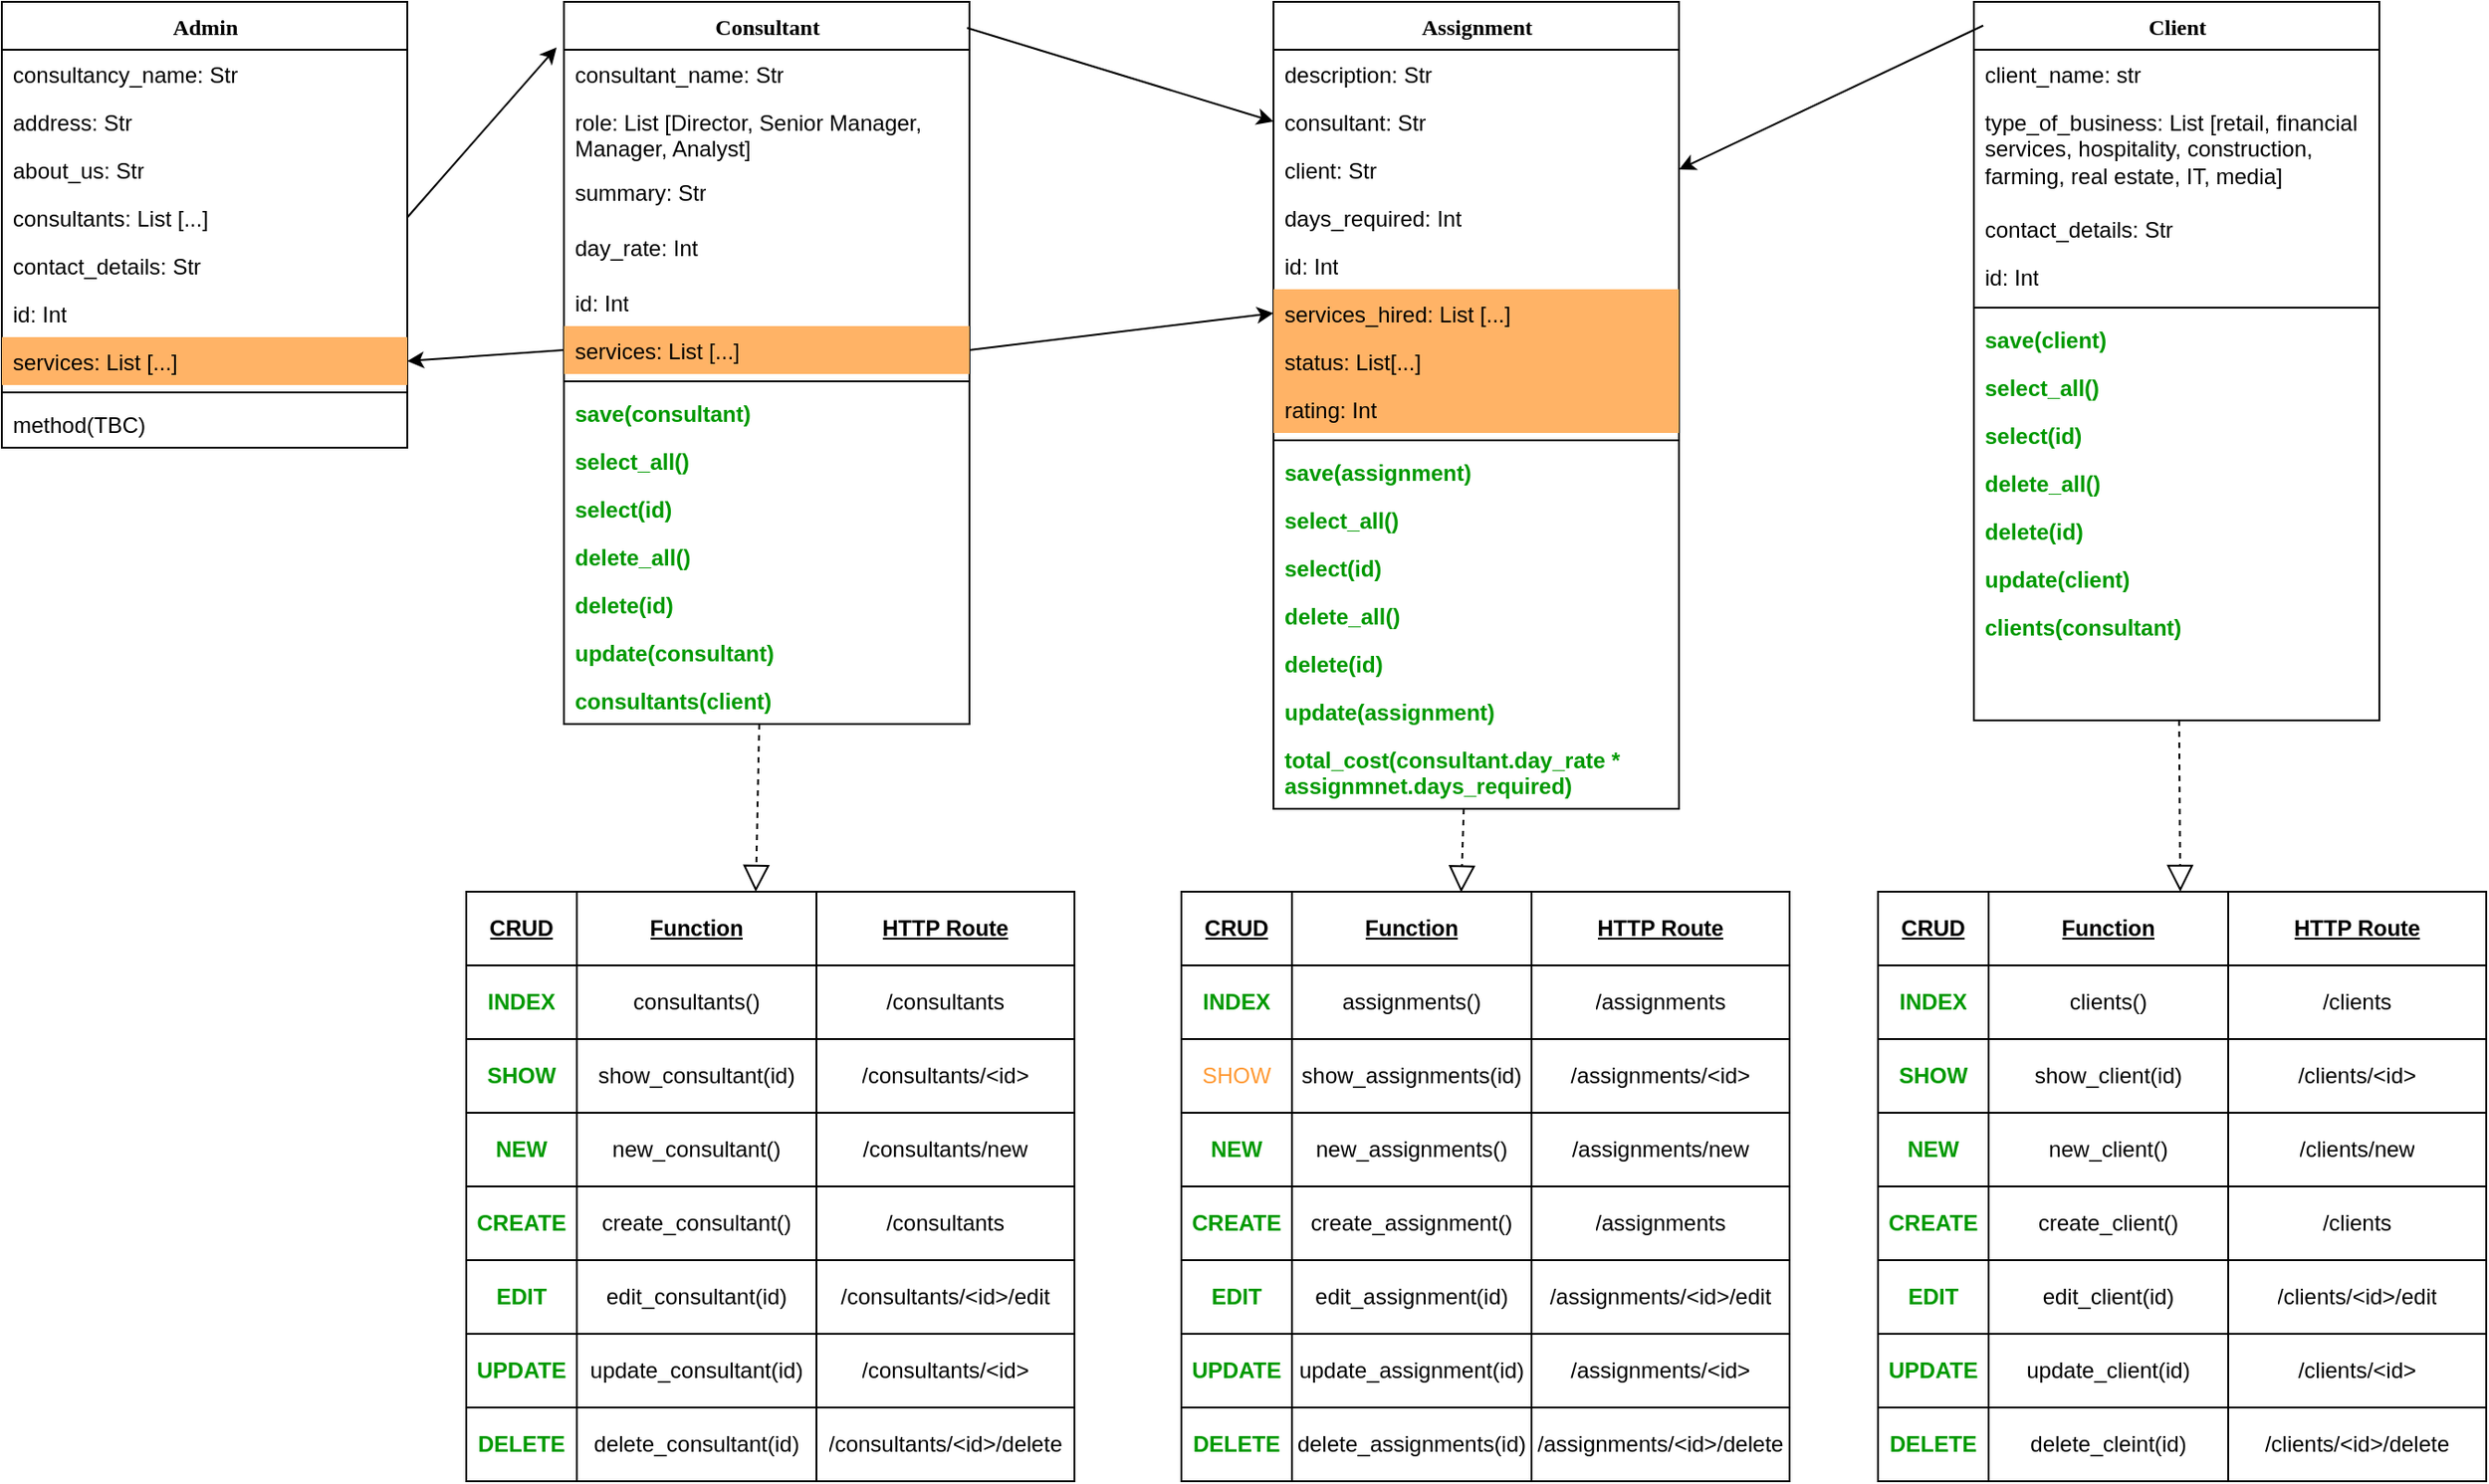 <mxfile version="14.5.1" type="device"><diagram name="Classes" id="9f46799a-70d6-7492-0946-bef42562c5a5"><mxGraphModel dx="761" dy="662" grid="1" gridSize="10" guides="1" tooltips="1" connect="1" arrows="1" fold="1" page="1" pageScale="1" pageWidth="1654" pageHeight="1169" background="#ffffff" math="0" shadow="0"><root><mxCell id="0"/><mxCell id="1" parent="0"/><mxCell id="78961159f06e98e8-17" value="Client" style="swimlane;html=1;fontStyle=1;align=center;verticalAlign=top;childLayout=stackLayout;horizontal=1;startSize=26;horizontalStack=0;resizeParent=1;resizeLast=0;collapsible=1;marginBottom=0;swimlaneFillColor=#ffffff;rounded=0;shadow=0;comic=0;labelBackgroundColor=none;strokeWidth=1;fillColor=none;fontFamily=Verdana;fontSize=12" parent="1" vertex="1"><mxGeometry x="1130" y="35" width="220" height="390" as="geometry"/></mxCell><mxCell id="78961159f06e98e8-21" value="client_name: str" style="text;html=1;strokeColor=none;fillColor=none;align=left;verticalAlign=top;spacingLeft=4;spacingRight=4;whiteSpace=wrap;overflow=hidden;rotatable=0;points=[[0,0.5],[1,0.5]];portConstraint=eastwest;" parent="78961159f06e98e8-17" vertex="1"><mxGeometry y="26" width="220" height="26" as="geometry"/></mxCell><mxCell id="78961159f06e98e8-23" value="type_of_business: List [retail, financial services, hospitality, construction, farming, real estate, IT, media]" style="text;html=1;strokeColor=none;fillColor=none;align=left;verticalAlign=top;spacingLeft=4;spacingRight=4;whiteSpace=wrap;overflow=hidden;rotatable=0;points=[[0,0.5],[1,0.5]];portConstraint=eastwest;" parent="78961159f06e98e8-17" vertex="1"><mxGeometry y="52" width="220" height="58" as="geometry"/></mxCell><mxCell id="78961159f06e98e8-25" value="contact_details: Str" style="text;html=1;strokeColor=none;fillColor=none;align=left;verticalAlign=top;spacingLeft=4;spacingRight=4;whiteSpace=wrap;overflow=hidden;rotatable=0;points=[[0,0.5],[1,0.5]];portConstraint=eastwest;" parent="78961159f06e98e8-17" vertex="1"><mxGeometry y="110" width="220" height="26" as="geometry"/></mxCell><mxCell id="78961159f06e98e8-24" value="id: Int" style="text;html=1;strokeColor=none;fillColor=none;align=left;verticalAlign=top;spacingLeft=4;spacingRight=4;whiteSpace=wrap;overflow=hidden;rotatable=0;points=[[0,0.5],[1,0.5]];portConstraint=eastwest;" parent="78961159f06e98e8-17" vertex="1"><mxGeometry y="136" width="220" height="26" as="geometry"/></mxCell><mxCell id="78961159f06e98e8-19" value="" style="line;html=1;strokeWidth=1;fillColor=none;align=left;verticalAlign=middle;spacingTop=-1;spacingLeft=3;spacingRight=3;rotatable=0;labelPosition=right;points=[];portConstraint=eastwest;" parent="78961159f06e98e8-17" vertex="1"><mxGeometry y="162" width="220" height="8" as="geometry"/></mxCell><mxCell id="yh0afuudPHftPEse43dt-81" value="save(client)" style="text;html=1;strokeColor=none;fillColor=none;align=left;verticalAlign=top;spacingLeft=4;spacingRight=4;whiteSpace=wrap;overflow=hidden;rotatable=0;points=[[0,0.5],[1,0.5]];portConstraint=eastwest;fontColor=#009900;fontStyle=1" parent="78961159f06e98e8-17" vertex="1"><mxGeometry y="170" width="220" height="26" as="geometry"/></mxCell><mxCell id="yh0afuudPHftPEse43dt-82" value="select_all()" style="text;html=1;strokeColor=none;fillColor=none;align=left;verticalAlign=top;spacingLeft=4;spacingRight=4;whiteSpace=wrap;overflow=hidden;rotatable=0;points=[[0,0.5],[1,0.5]];portConstraint=eastwest;fontColor=#009900;fontStyle=1" parent="78961159f06e98e8-17" vertex="1"><mxGeometry y="196" width="220" height="26" as="geometry"/></mxCell><mxCell id="yh0afuudPHftPEse43dt-83" value="select(id)" style="text;html=1;strokeColor=none;fillColor=none;align=left;verticalAlign=top;spacingLeft=4;spacingRight=4;whiteSpace=wrap;overflow=hidden;rotatable=0;points=[[0,0.5],[1,0.5]];portConstraint=eastwest;fontStyle=1;fontColor=#009900;" parent="78961159f06e98e8-17" vertex="1"><mxGeometry y="222" width="220" height="26" as="geometry"/></mxCell><mxCell id="yh0afuudPHftPEse43dt-84" value="delete_all()" style="text;html=1;strokeColor=none;fillColor=none;align=left;verticalAlign=top;spacingLeft=4;spacingRight=4;whiteSpace=wrap;overflow=hidden;rotatable=0;points=[[0,0.5],[1,0.5]];portConstraint=eastwest;fontStyle=1;fontColor=#009900;" parent="78961159f06e98e8-17" vertex="1"><mxGeometry y="248" width="220" height="26" as="geometry"/></mxCell><mxCell id="yh0afuudPHftPEse43dt-86" value="delete(id)" style="text;html=1;strokeColor=none;fillColor=none;align=left;verticalAlign=top;spacingLeft=4;spacingRight=4;whiteSpace=wrap;overflow=hidden;rotatable=0;points=[[0,0.5],[1,0.5]];portConstraint=eastwest;fontStyle=1;fontColor=#009900;" parent="78961159f06e98e8-17" vertex="1"><mxGeometry y="274" width="220" height="26" as="geometry"/></mxCell><mxCell id="yh0afuudPHftPEse43dt-85" value="update(client)" style="text;html=1;strokeColor=none;fillColor=none;align=left;verticalAlign=top;spacingLeft=4;spacingRight=4;whiteSpace=wrap;overflow=hidden;rotatable=0;points=[[0,0.5],[1,0.5]];portConstraint=eastwest;fontStyle=1;fontColor=#009900;" parent="78961159f06e98e8-17" vertex="1"><mxGeometry y="300" width="220" height="26" as="geometry"/></mxCell><mxCell id="VEUv88LFV4NKKQvzeQGs-2" value="clients(consultant)" style="text;html=1;strokeColor=none;fillColor=none;align=left;verticalAlign=top;spacingLeft=4;spacingRight=4;whiteSpace=wrap;overflow=hidden;rotatable=0;points=[[0,0.5],[1,0.5]];portConstraint=eastwest;fontStyle=1;fontColor=#009900;" parent="78961159f06e98e8-17" vertex="1"><mxGeometry y="326" width="220" height="26" as="geometry"/></mxCell><mxCell id="78961159f06e98e8-30" value="Admin" style="swimlane;html=1;fontStyle=1;align=center;verticalAlign=top;childLayout=stackLayout;horizontal=1;startSize=26;horizontalStack=0;resizeParent=1;resizeLast=0;collapsible=1;marginBottom=0;swimlaneFillColor=#ffffff;rounded=0;shadow=0;comic=0;labelBackgroundColor=none;strokeWidth=1;fillColor=none;fontFamily=Verdana;fontSize=12" parent="1" vertex="1"><mxGeometry x="60" y="35" width="220" height="242" as="geometry"/></mxCell><mxCell id="78961159f06e98e8-31" value="consultancy_name: Str" style="text;html=1;strokeColor=none;fillColor=none;align=left;verticalAlign=top;spacingLeft=4;spacingRight=4;whiteSpace=wrap;overflow=hidden;rotatable=0;points=[[0,0.5],[1,0.5]];portConstraint=eastwest;" parent="78961159f06e98e8-30" vertex="1"><mxGeometry y="26" width="220" height="26" as="geometry"/></mxCell><mxCell id="78961159f06e98e8-32" value="address: Str" style="text;html=1;strokeColor=none;fillColor=none;align=left;verticalAlign=top;spacingLeft=4;spacingRight=4;whiteSpace=wrap;overflow=hidden;rotatable=0;points=[[0,0.5],[1,0.5]];portConstraint=eastwest;" parent="78961159f06e98e8-30" vertex="1"><mxGeometry y="52" width="220" height="26" as="geometry"/></mxCell><mxCell id="78961159f06e98e8-33" value="about_us: Str" style="text;html=1;strokeColor=none;fillColor=none;align=left;verticalAlign=top;spacingLeft=4;spacingRight=4;whiteSpace=wrap;overflow=hidden;rotatable=0;points=[[0,0.5],[1,0.5]];portConstraint=eastwest;" parent="78961159f06e98e8-30" vertex="1"><mxGeometry y="78" width="220" height="26" as="geometry"/></mxCell><mxCell id="yh0afuudPHftPEse43dt-8" value="consultants: List [...]" style="text;html=1;strokeColor=none;fillColor=none;align=left;verticalAlign=top;spacingLeft=4;spacingRight=4;whiteSpace=wrap;overflow=hidden;rotatable=0;points=[[0,0.5],[1,0.5]];portConstraint=eastwest;" parent="78961159f06e98e8-30" vertex="1"><mxGeometry y="104" width="220" height="26" as="geometry"/></mxCell><mxCell id="78961159f06e98e8-34" value="contact_details: Str" style="text;html=1;strokeColor=none;fillColor=none;align=left;verticalAlign=top;spacingLeft=4;spacingRight=4;whiteSpace=wrap;overflow=hidden;rotatable=0;points=[[0,0.5],[1,0.5]];portConstraint=eastwest;" parent="78961159f06e98e8-30" vertex="1"><mxGeometry y="130" width="220" height="26" as="geometry"/></mxCell><mxCell id="78961159f06e98e8-37" value="id: Int" style="text;html=1;strokeColor=none;fillColor=none;align=left;verticalAlign=top;spacingLeft=4;spacingRight=4;whiteSpace=wrap;overflow=hidden;rotatable=0;points=[[0,0.5],[1,0.5]];portConstraint=eastwest;" parent="78961159f06e98e8-30" vertex="1"><mxGeometry y="156" width="220" height="26" as="geometry"/></mxCell><mxCell id="yh0afuudPHftPEse43dt-3" value="services: List [...]" style="text;html=1;strokeColor=none;fillColor=#FFB366;align=left;verticalAlign=top;spacingLeft=4;spacingRight=4;whiteSpace=wrap;overflow=hidden;rotatable=0;points=[[0,0.5],[1,0.5]];portConstraint=eastwest;" parent="78961159f06e98e8-30" vertex="1"><mxGeometry y="182" width="220" height="26" as="geometry"/></mxCell><mxCell id="78961159f06e98e8-38" value="" style="line;html=1;strokeWidth=1;fillColor=none;align=left;verticalAlign=middle;spacingTop=-1;spacingLeft=3;spacingRight=3;rotatable=0;labelPosition=right;points=[];portConstraint=eastwest;" parent="78961159f06e98e8-30" vertex="1"><mxGeometry y="208" width="220" height="8" as="geometry"/></mxCell><mxCell id="78961159f06e98e8-39" value="method(TBC)" style="text;html=1;strokeColor=none;fillColor=none;align=left;verticalAlign=top;spacingLeft=4;spacingRight=4;whiteSpace=wrap;overflow=hidden;rotatable=0;points=[[0,0.5],[1,0.5]];portConstraint=eastwest;" parent="78961159f06e98e8-30" vertex="1"><mxGeometry y="216" width="220" height="26" as="geometry"/></mxCell><mxCell id="78961159f06e98e8-43" value="Consultant" style="swimlane;html=1;fontStyle=1;align=center;verticalAlign=top;childLayout=stackLayout;horizontal=1;startSize=26;horizontalStack=0;resizeParent=1;resizeLast=0;collapsible=1;marginBottom=0;swimlaneFillColor=#ffffff;rounded=0;shadow=0;comic=0;labelBackgroundColor=none;strokeWidth=1;fillColor=none;fontFamily=Verdana;fontSize=12" parent="1" vertex="1"><mxGeometry x="365" y="35" width="220" height="392" as="geometry"/></mxCell><mxCell id="78961159f06e98e8-44" value="consultant_name: Str" style="text;html=1;strokeColor=none;fillColor=none;align=left;verticalAlign=top;spacingLeft=4;spacingRight=4;whiteSpace=wrap;overflow=hidden;rotatable=0;points=[[0,0.5],[1,0.5]];portConstraint=eastwest;" parent="78961159f06e98e8-43" vertex="1"><mxGeometry y="26" width="220" height="26" as="geometry"/></mxCell><mxCell id="78961159f06e98e8-45" value="role: List [Director, Senior Manager, Manager, Analyst]" style="text;html=1;strokeColor=none;fillColor=none;align=left;verticalAlign=top;spacingLeft=4;spacingRight=4;whiteSpace=wrap;overflow=hidden;rotatable=0;points=[[0,0.5],[1,0.5]];portConstraint=eastwest;" parent="78961159f06e98e8-43" vertex="1"><mxGeometry y="52" width="220" height="38" as="geometry"/></mxCell><mxCell id="yh0afuudPHftPEse43dt-1" value="summary: Str" style="text;html=1;strokeColor=none;fillColor=none;align=left;verticalAlign=top;spacingLeft=4;spacingRight=4;whiteSpace=wrap;overflow=hidden;rotatable=0;points=[[0,0.5],[1,0.5]];portConstraint=eastwest;" parent="78961159f06e98e8-43" vertex="1"><mxGeometry y="90" width="220" height="30" as="geometry"/></mxCell><mxCell id="eAzekkHpWA9vI4CXj927-1" value="day_rate: Int" style="text;html=1;strokeColor=none;fillColor=none;align=left;verticalAlign=top;spacingLeft=4;spacingRight=4;whiteSpace=wrap;overflow=hidden;rotatable=0;points=[[0,0.5],[1,0.5]];portConstraint=eastwest;" parent="78961159f06e98e8-43" vertex="1"><mxGeometry y="120" width="220" height="30" as="geometry"/></mxCell><mxCell id="78961159f06e98e8-50" value="id: Int" style="text;html=1;strokeColor=none;fillColor=none;align=left;verticalAlign=top;spacingLeft=4;spacingRight=4;whiteSpace=wrap;overflow=hidden;rotatable=0;points=[[0,0.5],[1,0.5]];portConstraint=eastwest;" parent="78961159f06e98e8-43" vertex="1"><mxGeometry y="150" width="220" height="26" as="geometry"/></mxCell><mxCell id="78961159f06e98e8-49" value="services: List [...]" style="text;html=1;strokeColor=none;fillColor=#FFB366;align=left;verticalAlign=top;spacingLeft=4;spacingRight=4;whiteSpace=wrap;overflow=hidden;rotatable=0;points=[[0,0.5],[1,0.5]];portConstraint=eastwest;" parent="78961159f06e98e8-43" vertex="1"><mxGeometry y="176" width="220" height="26" as="geometry"/></mxCell><mxCell id="78961159f06e98e8-51" value="" style="line;html=1;strokeWidth=1;fillColor=none;align=left;verticalAlign=middle;spacingTop=-1;spacingLeft=3;spacingRight=3;rotatable=0;labelPosition=right;points=[];portConstraint=eastwest;" parent="78961159f06e98e8-43" vertex="1"><mxGeometry y="202" width="220" height="8" as="geometry"/></mxCell><mxCell id="78961159f06e98e8-52" value="save(consultant)" style="text;html=1;strokeColor=none;fillColor=none;align=left;verticalAlign=top;spacingLeft=4;spacingRight=4;whiteSpace=wrap;overflow=hidden;rotatable=0;points=[[0,0.5],[1,0.5]];portConstraint=eastwest;fontColor=#009900;fontStyle=1" parent="78961159f06e98e8-43" vertex="1"><mxGeometry y="210" width="220" height="26" as="geometry"/></mxCell><mxCell id="yh0afuudPHftPEse43dt-76" value="select_all()" style="text;html=1;strokeColor=none;fillColor=none;align=left;verticalAlign=top;spacingLeft=4;spacingRight=4;whiteSpace=wrap;overflow=hidden;rotatable=0;points=[[0,0.5],[1,0.5]];portConstraint=eastwest;fontColor=#009900;fontStyle=1" parent="78961159f06e98e8-43" vertex="1"><mxGeometry y="236" width="220" height="26" as="geometry"/></mxCell><mxCell id="yh0afuudPHftPEse43dt-77" value="select(id)" style="text;html=1;strokeColor=none;fillColor=none;align=left;verticalAlign=top;spacingLeft=4;spacingRight=4;whiteSpace=wrap;overflow=hidden;rotatable=0;points=[[0,0.5],[1,0.5]];portConstraint=eastwest;fontStyle=1;fontColor=#009900;" parent="78961159f06e98e8-43" vertex="1"><mxGeometry y="262" width="220" height="26" as="geometry"/></mxCell><mxCell id="yh0afuudPHftPEse43dt-79" value="delete_all()" style="text;html=1;strokeColor=none;fillColor=none;align=left;verticalAlign=top;spacingLeft=4;spacingRight=4;whiteSpace=wrap;overflow=hidden;rotatable=0;points=[[0,0.5],[1,0.5]];portConstraint=eastwest;fontStyle=1;fontColor=#009900;" parent="78961159f06e98e8-43" vertex="1"><mxGeometry y="288" width="220" height="26" as="geometry"/></mxCell><mxCell id="yh0afuudPHftPEse43dt-78" value="delete(id)" style="text;html=1;strokeColor=none;fillColor=none;align=left;verticalAlign=top;spacingLeft=4;spacingRight=4;whiteSpace=wrap;overflow=hidden;rotatable=0;points=[[0,0.5],[1,0.5]];portConstraint=eastwest;fontStyle=1;fontColor=#009900;" parent="78961159f06e98e8-43" vertex="1"><mxGeometry y="314" width="220" height="26" as="geometry"/></mxCell><mxCell id="yh0afuudPHftPEse43dt-80" value="update(consultant)" style="text;html=1;strokeColor=none;fillColor=none;align=left;verticalAlign=top;spacingLeft=4;spacingRight=4;whiteSpace=wrap;overflow=hidden;rotatable=0;points=[[0,0.5],[1,0.5]];portConstraint=eastwest;fontStyle=1;fontColor=#009900;" parent="78961159f06e98e8-43" vertex="1"><mxGeometry y="340" width="220" height="26" as="geometry"/></mxCell><mxCell id="VEUv88LFV4NKKQvzeQGs-1" value="consultants(client)" style="text;html=1;strokeColor=none;fillColor=none;align=left;verticalAlign=top;spacingLeft=4;spacingRight=4;whiteSpace=wrap;overflow=hidden;rotatable=0;points=[[0,0.5],[1,0.5]];portConstraint=eastwest;fontStyle=1;fontColor=#009900;" parent="78961159f06e98e8-43" vertex="1"><mxGeometry y="366" width="220" height="26" as="geometry"/></mxCell><mxCell id="yh0afuudPHftPEse43dt-4" value="" style="endArrow=classic;html=1;exitX=0;exitY=0.5;exitDx=0;exitDy=0;entryX=1;entryY=0.5;entryDx=0;entryDy=0;" parent="1" source="78961159f06e98e8-49" target="yh0afuudPHftPEse43dt-3" edge="1"><mxGeometry width="50" height="50" relative="1" as="geometry"><mxPoint x="360" y="219" as="sourcePoint"/><mxPoint x="300" y="280" as="targetPoint"/></mxGeometry></mxCell><mxCell id="yh0afuudPHftPEse43dt-7" value="" style="endArrow=classic;html=1;exitX=1;exitY=0.5;exitDx=0;exitDy=0;entryX=0;entryY=0.5;entryDx=0;entryDy=0;" parent="1" source="78961159f06e98e8-49" target="yh0afuudPHftPEse43dt-5" edge="1"><mxGeometry width="50" height="50" relative="1" as="geometry"><mxPoint x="430" y="200" as="sourcePoint"/><mxPoint x="340" y="216" as="targetPoint"/></mxGeometry></mxCell><mxCell id="yh0afuudPHftPEse43dt-9" value="" style="endArrow=classic;html=1;exitX=1;exitY=0.5;exitDx=0;exitDy=0;entryX=-0.018;entryY=0.063;entryDx=0;entryDy=0;entryPerimeter=0;" parent="1" source="yh0afuudPHftPEse43dt-8" target="78961159f06e98e8-43" edge="1"><mxGeometry width="50" height="50" relative="1" as="geometry"><mxPoint x="290" y="213" as="sourcePoint"/><mxPoint x="370" y="203" as="targetPoint"/></mxGeometry></mxCell><mxCell id="yh0afuudPHftPEse43dt-10" value="" style="shape=table;html=1;whiteSpace=wrap;startSize=0;container=1;collapsible=0;childLayout=tableLayout;fontColor=#009900;" parent="1" vertex="1"><mxGeometry x="312" y="518" width="330" height="320" as="geometry"/></mxCell><mxCell id="yh0afuudPHftPEse43dt-11" value="" style="shape=partialRectangle;html=1;whiteSpace=wrap;collapsible=0;dropTarget=0;pointerEvents=0;fillColor=none;top=0;left=0;bottom=0;right=0;points=[[0,0.5],[1,0.5]];portConstraint=eastwest;" parent="yh0afuudPHftPEse43dt-10" vertex="1"><mxGeometry width="330" height="40" as="geometry"/></mxCell><mxCell id="yh0afuudPHftPEse43dt-12" value="CRUD" style="shape=partialRectangle;html=1;whiteSpace=wrap;connectable=0;overflow=hidden;fillColor=none;top=0;left=0;bottom=0;right=0;fontStyle=5" parent="yh0afuudPHftPEse43dt-11" vertex="1"><mxGeometry width="60" height="40" as="geometry"/></mxCell><mxCell id="yh0afuudPHftPEse43dt-13" value="Function" style="shape=partialRectangle;html=1;whiteSpace=wrap;connectable=0;overflow=hidden;fillColor=none;top=0;left=0;bottom=0;right=0;fontStyle=5" parent="yh0afuudPHftPEse43dt-11" vertex="1"><mxGeometry x="60" width="130" height="40" as="geometry"/></mxCell><mxCell id="yh0afuudPHftPEse43dt-14" value="HTTP Route" style="shape=partialRectangle;html=1;whiteSpace=wrap;connectable=0;overflow=hidden;fillColor=none;top=0;left=0;bottom=0;right=0;fontStyle=5" parent="yh0afuudPHftPEse43dt-11" vertex="1"><mxGeometry x="190" width="140" height="40" as="geometry"/></mxCell><mxCell id="yh0afuudPHftPEse43dt-15" value="" style="shape=partialRectangle;html=1;whiteSpace=wrap;collapsible=0;dropTarget=0;pointerEvents=0;fillColor=none;top=0;left=0;bottom=0;right=0;points=[[0,0.5],[1,0.5]];portConstraint=eastwest;" parent="yh0afuudPHftPEse43dt-10" vertex="1"><mxGeometry y="40" width="330" height="40" as="geometry"/></mxCell><mxCell id="yh0afuudPHftPEse43dt-16" value="INDEX" style="shape=partialRectangle;html=1;whiteSpace=wrap;connectable=0;overflow=hidden;fillColor=none;top=0;left=0;bottom=0;right=0;strokeColor=#009900;fontColor=#009900;fontStyle=1" parent="yh0afuudPHftPEse43dt-15" vertex="1"><mxGeometry width="60" height="40" as="geometry"/></mxCell><mxCell id="yh0afuudPHftPEse43dt-17" value="consultants()" style="shape=partialRectangle;html=1;whiteSpace=wrap;connectable=0;overflow=hidden;fillColor=none;top=0;left=0;bottom=0;right=0;" parent="yh0afuudPHftPEse43dt-15" vertex="1"><mxGeometry x="60" width="130" height="40" as="geometry"/></mxCell><mxCell id="yh0afuudPHftPEse43dt-18" value="/consultants" style="shape=partialRectangle;html=1;whiteSpace=wrap;connectable=0;overflow=hidden;fillColor=none;top=0;left=0;bottom=0;right=0;" parent="yh0afuudPHftPEse43dt-15" vertex="1"><mxGeometry x="190" width="140" height="40" as="geometry"/></mxCell><mxCell id="yh0afuudPHftPEse43dt-19" value="" style="shape=partialRectangle;html=1;whiteSpace=wrap;collapsible=0;dropTarget=0;pointerEvents=0;fillColor=none;top=0;left=0;bottom=0;right=0;points=[[0,0.5],[1,0.5]];portConstraint=eastwest;" parent="yh0afuudPHftPEse43dt-10" vertex="1"><mxGeometry y="80" width="330" height="40" as="geometry"/></mxCell><mxCell id="yh0afuudPHftPEse43dt-20" value="SHOW" style="shape=partialRectangle;html=1;whiteSpace=wrap;connectable=0;overflow=hidden;fillColor=none;top=0;left=0;bottom=0;right=0;fontStyle=1;fontColor=#009900;" parent="yh0afuudPHftPEse43dt-19" vertex="1"><mxGeometry width="60" height="40" as="geometry"/></mxCell><mxCell id="yh0afuudPHftPEse43dt-21" value="show_consultant(id)" style="shape=partialRectangle;html=1;whiteSpace=wrap;connectable=0;overflow=hidden;fillColor=none;top=0;left=0;bottom=0;right=0;" parent="yh0afuudPHftPEse43dt-19" vertex="1"><mxGeometry x="60" width="130" height="40" as="geometry"/></mxCell><mxCell id="yh0afuudPHftPEse43dt-22" value="/consultants/&amp;lt;id&amp;gt;" style="shape=partialRectangle;html=1;whiteSpace=wrap;connectable=0;overflow=hidden;fillColor=none;top=0;left=0;bottom=0;right=0;" parent="yh0afuudPHftPEse43dt-19" vertex="1"><mxGeometry x="190" width="140" height="40" as="geometry"/></mxCell><mxCell id="yh0afuudPHftPEse43dt-23" value="" style="shape=partialRectangle;html=1;whiteSpace=wrap;collapsible=0;dropTarget=0;pointerEvents=0;fillColor=none;top=0;left=0;bottom=0;right=0;points=[[0,0.5],[1,0.5]];portConstraint=eastwest;" parent="yh0afuudPHftPEse43dt-10" vertex="1"><mxGeometry y="120" width="330" height="40" as="geometry"/></mxCell><mxCell id="yh0afuudPHftPEse43dt-24" value="NEW" style="shape=partialRectangle;html=1;whiteSpace=wrap;connectable=0;overflow=hidden;fillColor=none;top=0;left=0;bottom=0;right=0;fontColor=#009900;fontStyle=1" parent="yh0afuudPHftPEse43dt-23" vertex="1"><mxGeometry width="60" height="40" as="geometry"/></mxCell><mxCell id="yh0afuudPHftPEse43dt-25" value="new_consultant()" style="shape=partialRectangle;html=1;whiteSpace=wrap;connectable=0;overflow=hidden;fillColor=none;top=0;left=0;bottom=0;right=0;" parent="yh0afuudPHftPEse43dt-23" vertex="1"><mxGeometry x="60" width="130" height="40" as="geometry"/></mxCell><mxCell id="yh0afuudPHftPEse43dt-26" value="/consultants/new" style="shape=partialRectangle;html=1;whiteSpace=wrap;connectable=0;overflow=hidden;fillColor=none;top=0;left=0;bottom=0;right=0;" parent="yh0afuudPHftPEse43dt-23" vertex="1"><mxGeometry x="190" width="140" height="40" as="geometry"/></mxCell><mxCell id="yh0afuudPHftPEse43dt-27" value="" style="shape=partialRectangle;html=1;whiteSpace=wrap;collapsible=0;dropTarget=0;pointerEvents=0;fillColor=none;top=0;left=0;bottom=0;right=0;points=[[0,0.5],[1,0.5]];portConstraint=eastwest;" parent="yh0afuudPHftPEse43dt-10" vertex="1"><mxGeometry y="160" width="330" height="40" as="geometry"/></mxCell><mxCell id="yh0afuudPHftPEse43dt-28" value="CREATE" style="shape=partialRectangle;html=1;whiteSpace=wrap;connectable=0;overflow=hidden;fillColor=none;top=0;left=0;bottom=0;right=0;fontColor=#009900;fontStyle=1" parent="yh0afuudPHftPEse43dt-27" vertex="1"><mxGeometry width="60" height="40" as="geometry"/></mxCell><mxCell id="yh0afuudPHftPEse43dt-29" value="create_consultant()" style="shape=partialRectangle;html=1;whiteSpace=wrap;connectable=0;overflow=hidden;fillColor=none;top=0;left=0;bottom=0;right=0;" parent="yh0afuudPHftPEse43dt-27" vertex="1"><mxGeometry x="60" width="130" height="40" as="geometry"/></mxCell><mxCell id="yh0afuudPHftPEse43dt-30" value="/consultants" style="shape=partialRectangle;html=1;whiteSpace=wrap;connectable=0;overflow=hidden;fillColor=none;top=0;left=0;bottom=0;right=0;" parent="yh0afuudPHftPEse43dt-27" vertex="1"><mxGeometry x="190" width="140" height="40" as="geometry"/></mxCell><mxCell id="yh0afuudPHftPEse43dt-31" value="" style="shape=partialRectangle;html=1;whiteSpace=wrap;collapsible=0;dropTarget=0;pointerEvents=0;fillColor=none;top=0;left=0;bottom=0;right=0;points=[[0,0.5],[1,0.5]];portConstraint=eastwest;" parent="yh0afuudPHftPEse43dt-10" vertex="1"><mxGeometry y="200" width="330" height="40" as="geometry"/></mxCell><mxCell id="yh0afuudPHftPEse43dt-32" value="EDIT" style="shape=partialRectangle;html=1;whiteSpace=wrap;connectable=0;overflow=hidden;fillColor=none;top=0;left=0;bottom=0;right=0;fontStyle=1;fontColor=#009900;" parent="yh0afuudPHftPEse43dt-31" vertex="1"><mxGeometry width="60" height="40" as="geometry"/></mxCell><mxCell id="yh0afuudPHftPEse43dt-33" value="edit_consultant(id)" style="shape=partialRectangle;html=1;whiteSpace=wrap;connectable=0;overflow=hidden;fillColor=none;top=0;left=0;bottom=0;right=0;" parent="yh0afuudPHftPEse43dt-31" vertex="1"><mxGeometry x="60" width="130" height="40" as="geometry"/></mxCell><mxCell id="yh0afuudPHftPEse43dt-34" value="/consultants/&amp;lt;id&amp;gt;/edit" style="shape=partialRectangle;html=1;whiteSpace=wrap;connectable=0;overflow=hidden;fillColor=none;top=0;left=0;bottom=0;right=0;" parent="yh0afuudPHftPEse43dt-31" vertex="1"><mxGeometry x="190" width="140" height="40" as="geometry"/></mxCell><mxCell id="yh0afuudPHftPEse43dt-35" value="" style="shape=partialRectangle;html=1;whiteSpace=wrap;collapsible=0;dropTarget=0;pointerEvents=0;fillColor=none;top=0;left=0;bottom=0;right=0;points=[[0,0.5],[1,0.5]];portConstraint=eastwest;" parent="yh0afuudPHftPEse43dt-10" vertex="1"><mxGeometry y="240" width="330" height="40" as="geometry"/></mxCell><mxCell id="yh0afuudPHftPEse43dt-36" value="UPDATE" style="shape=partialRectangle;html=1;whiteSpace=wrap;connectable=0;overflow=hidden;fillColor=none;top=0;left=0;bottom=0;right=0;fontStyle=1;fontColor=#009900;" parent="yh0afuudPHftPEse43dt-35" vertex="1"><mxGeometry width="60" height="40" as="geometry"/></mxCell><mxCell id="yh0afuudPHftPEse43dt-37" value="update_consultant(id)" style="shape=partialRectangle;html=1;whiteSpace=wrap;connectable=0;overflow=hidden;fillColor=none;top=0;left=0;bottom=0;right=0;" parent="yh0afuudPHftPEse43dt-35" vertex="1"><mxGeometry x="60" width="130" height="40" as="geometry"/></mxCell><mxCell id="yh0afuudPHftPEse43dt-38" value="/consultants/&amp;lt;id&amp;gt;" style="shape=partialRectangle;html=1;whiteSpace=wrap;connectable=0;overflow=hidden;fillColor=none;top=0;left=0;bottom=0;right=0;" parent="yh0afuudPHftPEse43dt-35" vertex="1"><mxGeometry x="190" width="140" height="40" as="geometry"/></mxCell><mxCell id="yh0afuudPHftPEse43dt-39" value="" style="shape=partialRectangle;html=1;whiteSpace=wrap;collapsible=0;dropTarget=0;pointerEvents=0;fillColor=none;top=0;left=0;bottom=0;right=0;points=[[0,0.5],[1,0.5]];portConstraint=eastwest;" parent="yh0afuudPHftPEse43dt-10" vertex="1"><mxGeometry y="280" width="330" height="40" as="geometry"/></mxCell><mxCell id="yh0afuudPHftPEse43dt-40" value="DELETE" style="shape=partialRectangle;html=1;whiteSpace=wrap;connectable=0;overflow=hidden;fillColor=none;top=0;left=0;bottom=0;right=0;fontStyle=1;fontColor=#009900;" parent="yh0afuudPHftPEse43dt-39" vertex="1"><mxGeometry width="60" height="40" as="geometry"/></mxCell><mxCell id="yh0afuudPHftPEse43dt-41" value="delete_consultant(id)" style="shape=partialRectangle;html=1;whiteSpace=wrap;connectable=0;overflow=hidden;fillColor=none;top=0;left=0;bottom=0;right=0;" parent="yh0afuudPHftPEse43dt-39" vertex="1"><mxGeometry x="60" width="130" height="40" as="geometry"/></mxCell><mxCell id="yh0afuudPHftPEse43dt-42" value="/consultants/&amp;lt;id&amp;gt;/delete" style="shape=partialRectangle;html=1;whiteSpace=wrap;connectable=0;overflow=hidden;fillColor=none;top=0;left=0;bottom=0;right=0;" parent="yh0afuudPHftPEse43dt-39" vertex="1"><mxGeometry x="190" width="140" height="40" as="geometry"/></mxCell><mxCell id="yh0afuudPHftPEse43dt-43" value="" style="shape=table;html=1;whiteSpace=wrap;startSize=0;container=1;collapsible=0;childLayout=tableLayout;" parent="1" vertex="1"><mxGeometry x="1078" y="518" width="330" height="320" as="geometry"/></mxCell><mxCell id="yh0afuudPHftPEse43dt-44" value="" style="shape=partialRectangle;html=1;whiteSpace=wrap;collapsible=0;dropTarget=0;pointerEvents=0;fillColor=none;top=0;left=0;bottom=0;right=0;points=[[0,0.5],[1,0.5]];portConstraint=eastwest;" parent="yh0afuudPHftPEse43dt-43" vertex="1"><mxGeometry width="330" height="40" as="geometry"/></mxCell><mxCell id="yh0afuudPHftPEse43dt-45" value="CRUD" style="shape=partialRectangle;html=1;whiteSpace=wrap;connectable=0;overflow=hidden;fillColor=none;top=0;left=0;bottom=0;right=0;fontStyle=5" parent="yh0afuudPHftPEse43dt-44" vertex="1"><mxGeometry width="60" height="40" as="geometry"/></mxCell><mxCell id="yh0afuudPHftPEse43dt-46" value="Function" style="shape=partialRectangle;html=1;whiteSpace=wrap;connectable=0;overflow=hidden;fillColor=none;top=0;left=0;bottom=0;right=0;fontStyle=5" parent="yh0afuudPHftPEse43dt-44" vertex="1"><mxGeometry x="60" width="130" height="40" as="geometry"/></mxCell><mxCell id="yh0afuudPHftPEse43dt-47" value="HTTP Route" style="shape=partialRectangle;html=1;whiteSpace=wrap;connectable=0;overflow=hidden;fillColor=none;top=0;left=0;bottom=0;right=0;fontStyle=5" parent="yh0afuudPHftPEse43dt-44" vertex="1"><mxGeometry x="190" width="140" height="40" as="geometry"/></mxCell><mxCell id="yh0afuudPHftPEse43dt-48" value="" style="shape=partialRectangle;html=1;whiteSpace=wrap;collapsible=0;dropTarget=0;pointerEvents=0;fillColor=none;top=0;left=0;bottom=0;right=0;points=[[0,0.5],[1,0.5]];portConstraint=eastwest;" parent="yh0afuudPHftPEse43dt-43" vertex="1"><mxGeometry y="40" width="330" height="40" as="geometry"/></mxCell><mxCell id="yh0afuudPHftPEse43dt-49" value="INDEX" style="shape=partialRectangle;html=1;whiteSpace=wrap;connectable=0;overflow=hidden;fillColor=none;top=0;left=0;bottom=0;right=0;fontStyle=1;fontColor=#009900;" parent="yh0afuudPHftPEse43dt-48" vertex="1"><mxGeometry width="60" height="40" as="geometry"/></mxCell><mxCell id="yh0afuudPHftPEse43dt-50" value="clients()" style="shape=partialRectangle;html=1;whiteSpace=wrap;connectable=0;overflow=hidden;fillColor=none;top=0;left=0;bottom=0;right=0;" parent="yh0afuudPHftPEse43dt-48" vertex="1"><mxGeometry x="60" width="130" height="40" as="geometry"/></mxCell><mxCell id="yh0afuudPHftPEse43dt-51" value="/clients" style="shape=partialRectangle;html=1;whiteSpace=wrap;connectable=0;overflow=hidden;fillColor=none;top=0;left=0;bottom=0;right=0;" parent="yh0afuudPHftPEse43dt-48" vertex="1"><mxGeometry x="190" width="140" height="40" as="geometry"/></mxCell><mxCell id="yh0afuudPHftPEse43dt-52" value="" style="shape=partialRectangle;html=1;whiteSpace=wrap;collapsible=0;dropTarget=0;pointerEvents=0;fillColor=none;top=0;left=0;bottom=0;right=0;points=[[0,0.5],[1,0.5]];portConstraint=eastwest;" parent="yh0afuudPHftPEse43dt-43" vertex="1"><mxGeometry y="80" width="330" height="40" as="geometry"/></mxCell><mxCell id="yh0afuudPHftPEse43dt-53" value="SHOW" style="shape=partialRectangle;html=1;whiteSpace=wrap;connectable=0;overflow=hidden;fillColor=none;top=0;left=0;bottom=0;right=0;fontColor=#009900;fontStyle=1" parent="yh0afuudPHftPEse43dt-52" vertex="1"><mxGeometry width="60" height="40" as="geometry"/></mxCell><mxCell id="yh0afuudPHftPEse43dt-54" value="show_client(id)" style="shape=partialRectangle;html=1;whiteSpace=wrap;connectable=0;overflow=hidden;fillColor=none;top=0;left=0;bottom=0;right=0;" parent="yh0afuudPHftPEse43dt-52" vertex="1"><mxGeometry x="60" width="130" height="40" as="geometry"/></mxCell><mxCell id="yh0afuudPHftPEse43dt-55" value="/clients/&amp;lt;id&amp;gt;" style="shape=partialRectangle;html=1;whiteSpace=wrap;connectable=0;overflow=hidden;fillColor=none;top=0;left=0;bottom=0;right=0;" parent="yh0afuudPHftPEse43dt-52" vertex="1"><mxGeometry x="190" width="140" height="40" as="geometry"/></mxCell><mxCell id="yh0afuudPHftPEse43dt-56" value="" style="shape=partialRectangle;html=1;whiteSpace=wrap;collapsible=0;dropTarget=0;pointerEvents=0;fillColor=none;top=0;left=0;bottom=0;right=0;points=[[0,0.5],[1,0.5]];portConstraint=eastwest;" parent="yh0afuudPHftPEse43dt-43" vertex="1"><mxGeometry y="120" width="330" height="40" as="geometry"/></mxCell><mxCell id="yh0afuudPHftPEse43dt-57" value="NEW" style="shape=partialRectangle;html=1;whiteSpace=wrap;connectable=0;overflow=hidden;fillColor=none;top=0;left=0;bottom=0;right=0;fontColor=#009900;fontStyle=1" parent="yh0afuudPHftPEse43dt-56" vertex="1"><mxGeometry width="60" height="40" as="geometry"/></mxCell><mxCell id="yh0afuudPHftPEse43dt-58" value="new_client()" style="shape=partialRectangle;html=1;whiteSpace=wrap;connectable=0;overflow=hidden;fillColor=none;top=0;left=0;bottom=0;right=0;" parent="yh0afuudPHftPEse43dt-56" vertex="1"><mxGeometry x="60" width="130" height="40" as="geometry"/></mxCell><mxCell id="yh0afuudPHftPEse43dt-59" value="/clients/new" style="shape=partialRectangle;html=1;whiteSpace=wrap;connectable=0;overflow=hidden;fillColor=none;top=0;left=0;bottom=0;right=0;" parent="yh0afuudPHftPEse43dt-56" vertex="1"><mxGeometry x="190" width="140" height="40" as="geometry"/></mxCell><mxCell id="yh0afuudPHftPEse43dt-60" value="" style="shape=partialRectangle;html=1;whiteSpace=wrap;collapsible=0;dropTarget=0;pointerEvents=0;fillColor=none;top=0;left=0;bottom=0;right=0;points=[[0,0.5],[1,0.5]];portConstraint=eastwest;" parent="yh0afuudPHftPEse43dt-43" vertex="1"><mxGeometry y="160" width="330" height="40" as="geometry"/></mxCell><mxCell id="yh0afuudPHftPEse43dt-61" value="CREATE" style="shape=partialRectangle;html=1;whiteSpace=wrap;connectable=0;overflow=hidden;fillColor=none;top=0;left=0;bottom=0;right=0;fontColor=#009900;fontStyle=1" parent="yh0afuudPHftPEse43dt-60" vertex="1"><mxGeometry width="60" height="40" as="geometry"/></mxCell><mxCell id="yh0afuudPHftPEse43dt-62" value="create_client()" style="shape=partialRectangle;html=1;whiteSpace=wrap;connectable=0;overflow=hidden;fillColor=none;top=0;left=0;bottom=0;right=0;" parent="yh0afuudPHftPEse43dt-60" vertex="1"><mxGeometry x="60" width="130" height="40" as="geometry"/></mxCell><mxCell id="yh0afuudPHftPEse43dt-63" value="/clients" style="shape=partialRectangle;html=1;whiteSpace=wrap;connectable=0;overflow=hidden;fillColor=none;top=0;left=0;bottom=0;right=0;" parent="yh0afuudPHftPEse43dt-60" vertex="1"><mxGeometry x="190" width="140" height="40" as="geometry"/></mxCell><mxCell id="yh0afuudPHftPEse43dt-64" value="" style="shape=partialRectangle;html=1;whiteSpace=wrap;collapsible=0;dropTarget=0;pointerEvents=0;fillColor=none;top=0;left=0;bottom=0;right=0;points=[[0,0.5],[1,0.5]];portConstraint=eastwest;" parent="yh0afuudPHftPEse43dt-43" vertex="1"><mxGeometry y="200" width="330" height="40" as="geometry"/></mxCell><mxCell id="yh0afuudPHftPEse43dt-65" value="EDIT" style="shape=partialRectangle;html=1;whiteSpace=wrap;connectable=0;overflow=hidden;fillColor=none;top=0;left=0;bottom=0;right=0;fontStyle=1;fontColor=#009900;" parent="yh0afuudPHftPEse43dt-64" vertex="1"><mxGeometry width="60" height="40" as="geometry"/></mxCell><mxCell id="yh0afuudPHftPEse43dt-66" value="edit_client(id)" style="shape=partialRectangle;html=1;whiteSpace=wrap;connectable=0;overflow=hidden;fillColor=none;top=0;left=0;bottom=0;right=0;" parent="yh0afuudPHftPEse43dt-64" vertex="1"><mxGeometry x="60" width="130" height="40" as="geometry"/></mxCell><mxCell id="yh0afuudPHftPEse43dt-67" value="/clients/&amp;lt;id&amp;gt;/edit" style="shape=partialRectangle;html=1;whiteSpace=wrap;connectable=0;overflow=hidden;fillColor=none;top=0;left=0;bottom=0;right=0;" parent="yh0afuudPHftPEse43dt-64" vertex="1"><mxGeometry x="190" width="140" height="40" as="geometry"/></mxCell><mxCell id="yh0afuudPHftPEse43dt-68" value="" style="shape=partialRectangle;html=1;whiteSpace=wrap;collapsible=0;dropTarget=0;pointerEvents=0;fillColor=none;top=0;left=0;bottom=0;right=0;points=[[0,0.5],[1,0.5]];portConstraint=eastwest;" parent="yh0afuudPHftPEse43dt-43" vertex="1"><mxGeometry y="240" width="330" height="40" as="geometry"/></mxCell><mxCell id="yh0afuudPHftPEse43dt-69" value="UPDATE" style="shape=partialRectangle;html=1;whiteSpace=wrap;connectable=0;overflow=hidden;fillColor=none;top=0;left=0;bottom=0;right=0;fontStyle=1;fontColor=#009900;" parent="yh0afuudPHftPEse43dt-68" vertex="1"><mxGeometry width="60" height="40" as="geometry"/></mxCell><mxCell id="yh0afuudPHftPEse43dt-70" value="update_client(id)" style="shape=partialRectangle;html=1;whiteSpace=wrap;connectable=0;overflow=hidden;fillColor=none;top=0;left=0;bottom=0;right=0;" parent="yh0afuudPHftPEse43dt-68" vertex="1"><mxGeometry x="60" width="130" height="40" as="geometry"/></mxCell><mxCell id="yh0afuudPHftPEse43dt-71" value="/clients/&amp;lt;id&amp;gt;" style="shape=partialRectangle;html=1;whiteSpace=wrap;connectable=0;overflow=hidden;fillColor=none;top=0;left=0;bottom=0;right=0;" parent="yh0afuudPHftPEse43dt-68" vertex="1"><mxGeometry x="190" width="140" height="40" as="geometry"/></mxCell><mxCell id="yh0afuudPHftPEse43dt-72" value="" style="shape=partialRectangle;html=1;whiteSpace=wrap;collapsible=0;dropTarget=0;pointerEvents=0;fillColor=none;top=0;left=0;bottom=0;right=0;points=[[0,0.5],[1,0.5]];portConstraint=eastwest;" parent="yh0afuudPHftPEse43dt-43" vertex="1"><mxGeometry y="280" width="330" height="40" as="geometry"/></mxCell><mxCell id="yh0afuudPHftPEse43dt-73" value="DELETE" style="shape=partialRectangle;html=1;whiteSpace=wrap;connectable=0;overflow=hidden;fillColor=none;top=0;left=0;bottom=0;right=0;fontStyle=1;fontColor=#009900;" parent="yh0afuudPHftPEse43dt-72" vertex="1"><mxGeometry width="60" height="40" as="geometry"/></mxCell><mxCell id="yh0afuudPHftPEse43dt-74" value="delete_cleint(id)" style="shape=partialRectangle;html=1;whiteSpace=wrap;connectable=0;overflow=hidden;fillColor=none;top=0;left=0;bottom=0;right=0;" parent="yh0afuudPHftPEse43dt-72" vertex="1"><mxGeometry x="60" width="130" height="40" as="geometry"/></mxCell><mxCell id="yh0afuudPHftPEse43dt-75" value="/clients/&amp;lt;id&amp;gt;/delete" style="shape=partialRectangle;html=1;whiteSpace=wrap;connectable=0;overflow=hidden;fillColor=none;top=0;left=0;bottom=0;right=0;" parent="yh0afuudPHftPEse43dt-72" vertex="1"><mxGeometry x="190" width="140" height="40" as="geometry"/></mxCell><mxCell id="eAzekkHpWA9vI4CXj927-2" value="" style="endArrow=block;dashed=1;endFill=0;endSize=12;html=1;entryX=0.476;entryY=0;entryDx=0;entryDy=0;entryPerimeter=0;" parent="1" source="78961159f06e98e8-43" target="yh0afuudPHftPEse43dt-11" edge="1"><mxGeometry width="160" relative="1" as="geometry"><mxPoint x="469" y="430" as="sourcePoint"/><mxPoint x="640" y="320" as="targetPoint"/></mxGeometry></mxCell><mxCell id="eAzekkHpWA9vI4CXj927-3" value="" style="endArrow=block;dashed=1;endFill=0;endSize=12;html=1;entryX=0.497;entryY=0;entryDx=0;entryDy=0;entryPerimeter=0;" parent="1" source="78961159f06e98e8-17" target="yh0afuudPHftPEse43dt-44" edge="1"><mxGeometry width="160" relative="1" as="geometry"><mxPoint x="861.201" y="436" as="sourcePoint"/><mxPoint x="860.08" y="490" as="targetPoint"/></mxGeometry></mxCell><mxCell id="BDM7HgS7jp5GYelh-UON-1" value="Assignment" style="swimlane;html=1;fontStyle=1;align=center;verticalAlign=top;childLayout=stackLayout;horizontal=1;startSize=26;horizontalStack=0;resizeParent=1;resizeLast=0;collapsible=1;marginBottom=0;swimlaneFillColor=#ffffff;rounded=0;shadow=0;comic=0;labelBackgroundColor=none;strokeWidth=1;fillColor=none;fontFamily=Verdana;fontSize=12" parent="1" vertex="1"><mxGeometry x="750" y="35" width="220" height="438" as="geometry"/></mxCell><mxCell id="H7zJdtPQZuaoPpRGTT0A-35" value="description: Str" style="text;html=1;strokeColor=none;fillColor=none;align=left;verticalAlign=top;spacingLeft=4;spacingRight=4;whiteSpace=wrap;overflow=hidden;rotatable=0;points=[[0,0.5],[1,0.5]];portConstraint=eastwest;" parent="BDM7HgS7jp5GYelh-UON-1" vertex="1"><mxGeometry y="26" width="220" height="26" as="geometry"/></mxCell><mxCell id="BDM7HgS7jp5GYelh-UON-2" value="consultant: Str" style="text;html=1;strokeColor=none;fillColor=none;align=left;verticalAlign=top;spacingLeft=4;spacingRight=4;whiteSpace=wrap;overflow=hidden;rotatable=0;points=[[0,0.5],[1,0.5]];portConstraint=eastwest;" parent="BDM7HgS7jp5GYelh-UON-1" vertex="1"><mxGeometry y="52" width="220" height="26" as="geometry"/></mxCell><mxCell id="BDM7HgS7jp5GYelh-UON-3" value="client: Str" style="text;html=1;strokeColor=none;fillColor=none;align=left;verticalAlign=top;spacingLeft=4;spacingRight=4;whiteSpace=wrap;overflow=hidden;rotatable=0;points=[[0,0.5],[1,0.5]];portConstraint=eastwest;" parent="BDM7HgS7jp5GYelh-UON-1" vertex="1"><mxGeometry y="78" width="220" height="26" as="geometry"/></mxCell><mxCell id="BDM7HgS7jp5GYelh-UON-15" value="days_required: Int" style="text;html=1;strokeColor=none;fillColor=none;align=left;verticalAlign=top;spacingLeft=4;spacingRight=4;whiteSpace=wrap;overflow=hidden;rotatable=0;points=[[0,0.5],[1,0.5]];portConstraint=eastwest;" parent="BDM7HgS7jp5GYelh-UON-1" vertex="1"><mxGeometry y="104" width="220" height="26" as="geometry"/></mxCell><mxCell id="BDM7HgS7jp5GYelh-UON-8" value="id: Int" style="text;html=1;strokeColor=none;fillColor=none;align=left;verticalAlign=top;spacingLeft=4;spacingRight=4;whiteSpace=wrap;overflow=hidden;rotatable=0;points=[[0,0.5],[1,0.5]];portConstraint=eastwest;" parent="BDM7HgS7jp5GYelh-UON-1" vertex="1"><mxGeometry y="130" width="220" height="26" as="geometry"/></mxCell><mxCell id="yh0afuudPHftPEse43dt-5" value="services_hired: List [...]" style="text;html=1;strokeColor=none;fillColor=#FFB366;align=left;verticalAlign=top;spacingLeft=4;spacingRight=4;whiteSpace=wrap;overflow=hidden;rotatable=0;points=[[0,0.5],[1,0.5]];portConstraint=eastwest;" parent="BDM7HgS7jp5GYelh-UON-1" vertex="1"><mxGeometry y="156" width="220" height="26" as="geometry"/></mxCell><mxCell id="BDM7HgS7jp5GYelh-UON-13" value="status: List[...]" style="text;html=1;strokeColor=none;fillColor=#FFB366;align=left;verticalAlign=top;spacingLeft=4;spacingRight=4;whiteSpace=wrap;overflow=hidden;rotatable=0;points=[[0,0.5],[1,0.5]];portConstraint=eastwest;" parent="BDM7HgS7jp5GYelh-UON-1" vertex="1"><mxGeometry y="182" width="220" height="26" as="geometry"/></mxCell><mxCell id="BDM7HgS7jp5GYelh-UON-14" value="rating: Int" style="text;html=1;strokeColor=none;fillColor=#FFB366;align=left;verticalAlign=top;spacingLeft=4;spacingRight=4;whiteSpace=wrap;overflow=hidden;rotatable=0;points=[[0,0.5],[1,0.5]];portConstraint=eastwest;" parent="BDM7HgS7jp5GYelh-UON-1" vertex="1"><mxGeometry y="208" width="220" height="26" as="geometry"/></mxCell><mxCell id="BDM7HgS7jp5GYelh-UON-17" value="" style="line;html=1;strokeWidth=1;fillColor=none;align=left;verticalAlign=middle;spacingTop=-1;spacingLeft=3;spacingRight=3;rotatable=0;labelPosition=right;points=[];portConstraint=eastwest;" parent="BDM7HgS7jp5GYelh-UON-1" vertex="1"><mxGeometry y="234" width="220" height="8" as="geometry"/></mxCell><mxCell id="BDM7HgS7jp5GYelh-UON-18" value="save(assignment)" style="text;html=1;strokeColor=none;fillColor=none;align=left;verticalAlign=top;spacingLeft=4;spacingRight=4;whiteSpace=wrap;overflow=hidden;rotatable=0;points=[[0,0.5],[1,0.5]];portConstraint=eastwest;fontStyle=1;fontColor=#009900;" parent="BDM7HgS7jp5GYelh-UON-1" vertex="1"><mxGeometry y="242" width="220" height="26" as="geometry"/></mxCell><mxCell id="BDM7HgS7jp5GYelh-UON-19" value="select_all()" style="text;html=1;strokeColor=none;fillColor=none;align=left;verticalAlign=top;spacingLeft=4;spacingRight=4;whiteSpace=wrap;overflow=hidden;rotatable=0;points=[[0,0.5],[1,0.5]];portConstraint=eastwest;fontStyle=1;fontColor=#009900;" parent="BDM7HgS7jp5GYelh-UON-1" vertex="1"><mxGeometry y="268" width="220" height="26" as="geometry"/></mxCell><mxCell id="BDM7HgS7jp5GYelh-UON-20" value="select(id)" style="text;html=1;strokeColor=none;fillColor=none;align=left;verticalAlign=top;spacingLeft=4;spacingRight=4;whiteSpace=wrap;overflow=hidden;rotatable=0;points=[[0,0.5],[1,0.5]];portConstraint=eastwest;fontStyle=1;fontColor=#009900;" parent="BDM7HgS7jp5GYelh-UON-1" vertex="1"><mxGeometry y="294" width="220" height="26" as="geometry"/></mxCell><mxCell id="BDM7HgS7jp5GYelh-UON-21" value="delete_all()" style="text;html=1;strokeColor=none;fillColor=none;align=left;verticalAlign=top;spacingLeft=4;spacingRight=4;whiteSpace=wrap;overflow=hidden;rotatable=0;points=[[0,0.5],[1,0.5]];portConstraint=eastwest;fontStyle=1;fontColor=#009900;" parent="BDM7HgS7jp5GYelh-UON-1" vertex="1"><mxGeometry y="320" width="220" height="26" as="geometry"/></mxCell><mxCell id="BDM7HgS7jp5GYelh-UON-23" value="delete(id)" style="text;html=1;strokeColor=none;fillColor=none;align=left;verticalAlign=top;spacingLeft=4;spacingRight=4;whiteSpace=wrap;overflow=hidden;rotatable=0;points=[[0,0.5],[1,0.5]];portConstraint=eastwest;fontStyle=1;fontColor=#009900;" parent="BDM7HgS7jp5GYelh-UON-1" vertex="1"><mxGeometry y="346" width="220" height="26" as="geometry"/></mxCell><mxCell id="BDM7HgS7jp5GYelh-UON-22" value="update(assignment)" style="text;html=1;strokeColor=none;fillColor=none;align=left;verticalAlign=top;spacingLeft=4;spacingRight=4;whiteSpace=wrap;overflow=hidden;rotatable=0;points=[[0,0.5],[1,0.5]];portConstraint=eastwest;fontStyle=1;fontColor=#009900;" parent="BDM7HgS7jp5GYelh-UON-1" vertex="1"><mxGeometry y="372" width="220" height="26" as="geometry"/></mxCell><mxCell id="H7zJdtPQZuaoPpRGTT0A-69" value="total_cost(consultant.day_rate * assignmnet.days_required)" style="text;html=1;strokeColor=none;fillColor=none;align=left;verticalAlign=top;spacingLeft=4;spacingRight=4;whiteSpace=wrap;overflow=hidden;rotatable=0;points=[[0,0.5],[1,0.5]];portConstraint=eastwest;fontStyle=1;fontColor=#009900;" parent="BDM7HgS7jp5GYelh-UON-1" vertex="1"><mxGeometry y="398" width="220" height="40" as="geometry"/></mxCell><mxCell id="BDM7HgS7jp5GYelh-UON-11" value="" style="endArrow=classic;html=1;entryX=0;entryY=0.5;entryDx=0;entryDy=0;exitX=0.994;exitY=0.036;exitDx=0;exitDy=0;exitPerimeter=0;" parent="1" source="78961159f06e98e8-43" target="BDM7HgS7jp5GYelh-UON-2" edge="1"><mxGeometry width="50" height="50" relative="1" as="geometry"><mxPoint x="593.9" y="91.228" as="sourcePoint"/><mxPoint x="1145" y="219" as="targetPoint"/></mxGeometry></mxCell><mxCell id="BDM7HgS7jp5GYelh-UON-12" value="" style="endArrow=classic;html=1;entryX=1;entryY=0.5;entryDx=0;entryDy=0;exitX=0.023;exitY=0.033;exitDx=0;exitDy=0;exitPerimeter=0;" parent="1" source="78961159f06e98e8-17" target="BDM7HgS7jp5GYelh-UON-3" edge="1"><mxGeometry width="50" height="50" relative="1" as="geometry"><mxPoint x="595" y="317.07" as="sourcePoint"/><mxPoint x="770" y="419" as="targetPoint"/></mxGeometry></mxCell><mxCell id="H7zJdtPQZuaoPpRGTT0A-36" value="" style="shape=table;html=1;whiteSpace=wrap;startSize=0;container=1;collapsible=0;childLayout=tableLayout;" parent="1" vertex="1"><mxGeometry x="700" y="518" width="330" height="320" as="geometry"/></mxCell><mxCell id="H7zJdtPQZuaoPpRGTT0A-37" value="" style="shape=partialRectangle;html=1;whiteSpace=wrap;collapsible=0;dropTarget=0;pointerEvents=0;fillColor=none;top=0;left=0;bottom=0;right=0;points=[[0,0.5],[1,0.5]];portConstraint=eastwest;" parent="H7zJdtPQZuaoPpRGTT0A-36" vertex="1"><mxGeometry width="330" height="40" as="geometry"/></mxCell><mxCell id="H7zJdtPQZuaoPpRGTT0A-38" value="CRUD" style="shape=partialRectangle;html=1;whiteSpace=wrap;connectable=0;overflow=hidden;fillColor=none;top=0;left=0;bottom=0;right=0;fontStyle=5" parent="H7zJdtPQZuaoPpRGTT0A-37" vertex="1"><mxGeometry width="60" height="40" as="geometry"/></mxCell><mxCell id="H7zJdtPQZuaoPpRGTT0A-39" value="Function" style="shape=partialRectangle;html=1;whiteSpace=wrap;connectable=0;overflow=hidden;fillColor=none;top=0;left=0;bottom=0;right=0;fontStyle=5" parent="H7zJdtPQZuaoPpRGTT0A-37" vertex="1"><mxGeometry x="60" width="130" height="40" as="geometry"/></mxCell><mxCell id="H7zJdtPQZuaoPpRGTT0A-40" value="HTTP Route" style="shape=partialRectangle;html=1;whiteSpace=wrap;connectable=0;overflow=hidden;fillColor=none;top=0;left=0;bottom=0;right=0;fontStyle=5" parent="H7zJdtPQZuaoPpRGTT0A-37" vertex="1"><mxGeometry x="190" width="140" height="40" as="geometry"/></mxCell><mxCell id="H7zJdtPQZuaoPpRGTT0A-41" value="" style="shape=partialRectangle;html=1;whiteSpace=wrap;collapsible=0;dropTarget=0;pointerEvents=0;fillColor=none;top=0;left=0;bottom=0;right=0;points=[[0,0.5],[1,0.5]];portConstraint=eastwest;" parent="H7zJdtPQZuaoPpRGTT0A-36" vertex="1"><mxGeometry y="40" width="330" height="40" as="geometry"/></mxCell><mxCell id="H7zJdtPQZuaoPpRGTT0A-42" value="INDEX" style="shape=partialRectangle;html=1;whiteSpace=wrap;connectable=0;overflow=hidden;fillColor=none;top=0;left=0;bottom=0;right=0;fontStyle=1;fontColor=#009900;" parent="H7zJdtPQZuaoPpRGTT0A-41" vertex="1"><mxGeometry width="60" height="40" as="geometry"/></mxCell><mxCell id="H7zJdtPQZuaoPpRGTT0A-43" value="assignments()" style="shape=partialRectangle;html=1;whiteSpace=wrap;connectable=0;overflow=hidden;fillColor=none;top=0;left=0;bottom=0;right=0;" parent="H7zJdtPQZuaoPpRGTT0A-41" vertex="1"><mxGeometry x="60" width="130" height="40" as="geometry"/></mxCell><mxCell id="H7zJdtPQZuaoPpRGTT0A-44" value="/assignments" style="shape=partialRectangle;html=1;whiteSpace=wrap;connectable=0;overflow=hidden;fillColor=none;top=0;left=0;bottom=0;right=0;" parent="H7zJdtPQZuaoPpRGTT0A-41" vertex="1"><mxGeometry x="190" width="140" height="40" as="geometry"/></mxCell><mxCell id="H7zJdtPQZuaoPpRGTT0A-45" value="" style="shape=partialRectangle;html=1;whiteSpace=wrap;collapsible=0;dropTarget=0;pointerEvents=0;fillColor=none;top=0;left=0;bottom=0;right=0;points=[[0,0.5],[1,0.5]];portConstraint=eastwest;" parent="H7zJdtPQZuaoPpRGTT0A-36" vertex="1"><mxGeometry y="80" width="330" height="40" as="geometry"/></mxCell><mxCell id="H7zJdtPQZuaoPpRGTT0A-46" value="SHOW" style="shape=partialRectangle;html=1;whiteSpace=wrap;connectable=0;overflow=hidden;fillColor=none;top=0;left=0;bottom=0;right=0;fontColor=#FF9933;" parent="H7zJdtPQZuaoPpRGTT0A-45" vertex="1"><mxGeometry width="60" height="40" as="geometry"/></mxCell><mxCell id="H7zJdtPQZuaoPpRGTT0A-47" value="show_assignments(id)" style="shape=partialRectangle;html=1;whiteSpace=wrap;connectable=0;overflow=hidden;fillColor=none;top=0;left=0;bottom=0;right=0;" parent="H7zJdtPQZuaoPpRGTT0A-45" vertex="1"><mxGeometry x="60" width="130" height="40" as="geometry"/></mxCell><mxCell id="H7zJdtPQZuaoPpRGTT0A-48" value="/assignments/&amp;lt;id&amp;gt;" style="shape=partialRectangle;html=1;whiteSpace=wrap;connectable=0;overflow=hidden;fillColor=none;top=0;left=0;bottom=0;right=0;" parent="H7zJdtPQZuaoPpRGTT0A-45" vertex="1"><mxGeometry x="190" width="140" height="40" as="geometry"/></mxCell><mxCell id="H7zJdtPQZuaoPpRGTT0A-49" value="" style="shape=partialRectangle;html=1;whiteSpace=wrap;collapsible=0;dropTarget=0;pointerEvents=0;fillColor=none;top=0;left=0;bottom=0;right=0;points=[[0,0.5],[1,0.5]];portConstraint=eastwest;" parent="H7zJdtPQZuaoPpRGTT0A-36" vertex="1"><mxGeometry y="120" width="330" height="40" as="geometry"/></mxCell><mxCell id="H7zJdtPQZuaoPpRGTT0A-50" value="NEW" style="shape=partialRectangle;html=1;whiteSpace=wrap;connectable=0;overflow=hidden;fillColor=none;top=0;left=0;bottom=0;right=0;fontColor=#009900;fontStyle=1" parent="H7zJdtPQZuaoPpRGTT0A-49" vertex="1"><mxGeometry width="60" height="40" as="geometry"/></mxCell><mxCell id="H7zJdtPQZuaoPpRGTT0A-51" value="new_assignments()" style="shape=partialRectangle;html=1;whiteSpace=wrap;connectable=0;overflow=hidden;fillColor=none;top=0;left=0;bottom=0;right=0;" parent="H7zJdtPQZuaoPpRGTT0A-49" vertex="1"><mxGeometry x="60" width="130" height="40" as="geometry"/></mxCell><mxCell id="H7zJdtPQZuaoPpRGTT0A-52" value="/assignments/new" style="shape=partialRectangle;html=1;whiteSpace=wrap;connectable=0;overflow=hidden;fillColor=none;top=0;left=0;bottom=0;right=0;" parent="H7zJdtPQZuaoPpRGTT0A-49" vertex="1"><mxGeometry x="190" width="140" height="40" as="geometry"/></mxCell><mxCell id="H7zJdtPQZuaoPpRGTT0A-53" value="" style="shape=partialRectangle;html=1;whiteSpace=wrap;collapsible=0;dropTarget=0;pointerEvents=0;fillColor=none;top=0;left=0;bottom=0;right=0;points=[[0,0.5],[1,0.5]];portConstraint=eastwest;" parent="H7zJdtPQZuaoPpRGTT0A-36" vertex="1"><mxGeometry y="160" width="330" height="40" as="geometry"/></mxCell><mxCell id="H7zJdtPQZuaoPpRGTT0A-54" value="CREATE" style="shape=partialRectangle;html=1;whiteSpace=wrap;connectable=0;overflow=hidden;fillColor=none;top=0;left=0;bottom=0;right=0;fontColor=#009900;fontStyle=1" parent="H7zJdtPQZuaoPpRGTT0A-53" vertex="1"><mxGeometry width="60" height="40" as="geometry"/></mxCell><mxCell id="H7zJdtPQZuaoPpRGTT0A-55" value="create_assignment()" style="shape=partialRectangle;html=1;whiteSpace=wrap;connectable=0;overflow=hidden;fillColor=none;top=0;left=0;bottom=0;right=0;" parent="H7zJdtPQZuaoPpRGTT0A-53" vertex="1"><mxGeometry x="60" width="130" height="40" as="geometry"/></mxCell><mxCell id="H7zJdtPQZuaoPpRGTT0A-56" value="/assignments" style="shape=partialRectangle;html=1;whiteSpace=wrap;connectable=0;overflow=hidden;fillColor=none;top=0;left=0;bottom=0;right=0;" parent="H7zJdtPQZuaoPpRGTT0A-53" vertex="1"><mxGeometry x="190" width="140" height="40" as="geometry"/></mxCell><mxCell id="H7zJdtPQZuaoPpRGTT0A-57" value="" style="shape=partialRectangle;html=1;whiteSpace=wrap;collapsible=0;dropTarget=0;pointerEvents=0;fillColor=none;top=0;left=0;bottom=0;right=0;points=[[0,0.5],[1,0.5]];portConstraint=eastwest;" parent="H7zJdtPQZuaoPpRGTT0A-36" vertex="1"><mxGeometry y="200" width="330" height="40" as="geometry"/></mxCell><mxCell id="H7zJdtPQZuaoPpRGTT0A-58" value="EDIT" style="shape=partialRectangle;html=1;whiteSpace=wrap;connectable=0;overflow=hidden;fillColor=none;top=0;left=0;bottom=0;right=0;fontStyle=1;fontColor=#009900;" parent="H7zJdtPQZuaoPpRGTT0A-57" vertex="1"><mxGeometry width="60" height="40" as="geometry"/></mxCell><mxCell id="H7zJdtPQZuaoPpRGTT0A-59" value="edit_assignment(id)" style="shape=partialRectangle;html=1;whiteSpace=wrap;connectable=0;overflow=hidden;fillColor=none;top=0;left=0;bottom=0;right=0;" parent="H7zJdtPQZuaoPpRGTT0A-57" vertex="1"><mxGeometry x="60" width="130" height="40" as="geometry"/></mxCell><mxCell id="H7zJdtPQZuaoPpRGTT0A-60" value="/assignments/&amp;lt;id&amp;gt;/edit" style="shape=partialRectangle;html=1;whiteSpace=wrap;connectable=0;overflow=hidden;fillColor=none;top=0;left=0;bottom=0;right=0;" parent="H7zJdtPQZuaoPpRGTT0A-57" vertex="1"><mxGeometry x="190" width="140" height="40" as="geometry"/></mxCell><mxCell id="H7zJdtPQZuaoPpRGTT0A-61" value="" style="shape=partialRectangle;html=1;whiteSpace=wrap;collapsible=0;dropTarget=0;pointerEvents=0;fillColor=none;top=0;left=0;bottom=0;right=0;points=[[0,0.5],[1,0.5]];portConstraint=eastwest;" parent="H7zJdtPQZuaoPpRGTT0A-36" vertex="1"><mxGeometry y="240" width="330" height="40" as="geometry"/></mxCell><mxCell id="H7zJdtPQZuaoPpRGTT0A-62" value="UPDATE" style="shape=partialRectangle;html=1;whiteSpace=wrap;connectable=0;overflow=hidden;fillColor=none;top=0;left=0;bottom=0;right=0;fontStyle=1;fontColor=#009900;" parent="H7zJdtPQZuaoPpRGTT0A-61" vertex="1"><mxGeometry width="60" height="40" as="geometry"/></mxCell><mxCell id="H7zJdtPQZuaoPpRGTT0A-63" value="update_assignment(id)" style="shape=partialRectangle;html=1;whiteSpace=wrap;connectable=0;overflow=hidden;fillColor=none;top=0;left=0;bottom=0;right=0;" parent="H7zJdtPQZuaoPpRGTT0A-61" vertex="1"><mxGeometry x="60" width="130" height="40" as="geometry"/></mxCell><mxCell id="H7zJdtPQZuaoPpRGTT0A-64" value="/assignments/&amp;lt;id&amp;gt;" style="shape=partialRectangle;html=1;whiteSpace=wrap;connectable=0;overflow=hidden;fillColor=none;top=0;left=0;bottom=0;right=0;" parent="H7zJdtPQZuaoPpRGTT0A-61" vertex="1"><mxGeometry x="190" width="140" height="40" as="geometry"/></mxCell><mxCell id="H7zJdtPQZuaoPpRGTT0A-65" value="" style="shape=partialRectangle;html=1;whiteSpace=wrap;collapsible=0;dropTarget=0;pointerEvents=0;fillColor=none;top=0;left=0;bottom=0;right=0;points=[[0,0.5],[1,0.5]];portConstraint=eastwest;" parent="H7zJdtPQZuaoPpRGTT0A-36" vertex="1"><mxGeometry y="280" width="330" height="40" as="geometry"/></mxCell><mxCell id="H7zJdtPQZuaoPpRGTT0A-66" value="DELETE" style="shape=partialRectangle;html=1;whiteSpace=wrap;connectable=0;overflow=hidden;fillColor=none;top=0;left=0;bottom=0;right=0;fontStyle=1;fontColor=#009900;" parent="H7zJdtPQZuaoPpRGTT0A-65" vertex="1"><mxGeometry width="60" height="40" as="geometry"/></mxCell><mxCell id="H7zJdtPQZuaoPpRGTT0A-67" value="delete_assignments(id)" style="shape=partialRectangle;html=1;whiteSpace=wrap;connectable=0;overflow=hidden;fillColor=none;top=0;left=0;bottom=0;right=0;" parent="H7zJdtPQZuaoPpRGTT0A-65" vertex="1"><mxGeometry x="60" width="130" height="40" as="geometry"/></mxCell><mxCell id="H7zJdtPQZuaoPpRGTT0A-68" value="/assignments/&amp;lt;id&amp;gt;/delete" style="shape=partialRectangle;html=1;whiteSpace=wrap;connectable=0;overflow=hidden;fillColor=none;top=0;left=0;bottom=0;right=0;" parent="H7zJdtPQZuaoPpRGTT0A-65" vertex="1"><mxGeometry x="190" width="140" height="40" as="geometry"/></mxCell><mxCell id="H7zJdtPQZuaoPpRGTT0A-70" value="" style="endArrow=block;dashed=1;endFill=0;endSize=12;html=1;entryX=0.46;entryY=0.008;entryDx=0;entryDy=0;entryPerimeter=0;" parent="1" source="BDM7HgS7jp5GYelh-UON-1" target="H7zJdtPQZuaoPpRGTT0A-37" edge="1"><mxGeometry width="160" relative="1" as="geometry"><mxPoint x="1251.361" y="435" as="sourcePoint"/><mxPoint x="1252.01" y="528" as="targetPoint"/></mxGeometry></mxCell></root></mxGraphModel></diagram></mxfile>